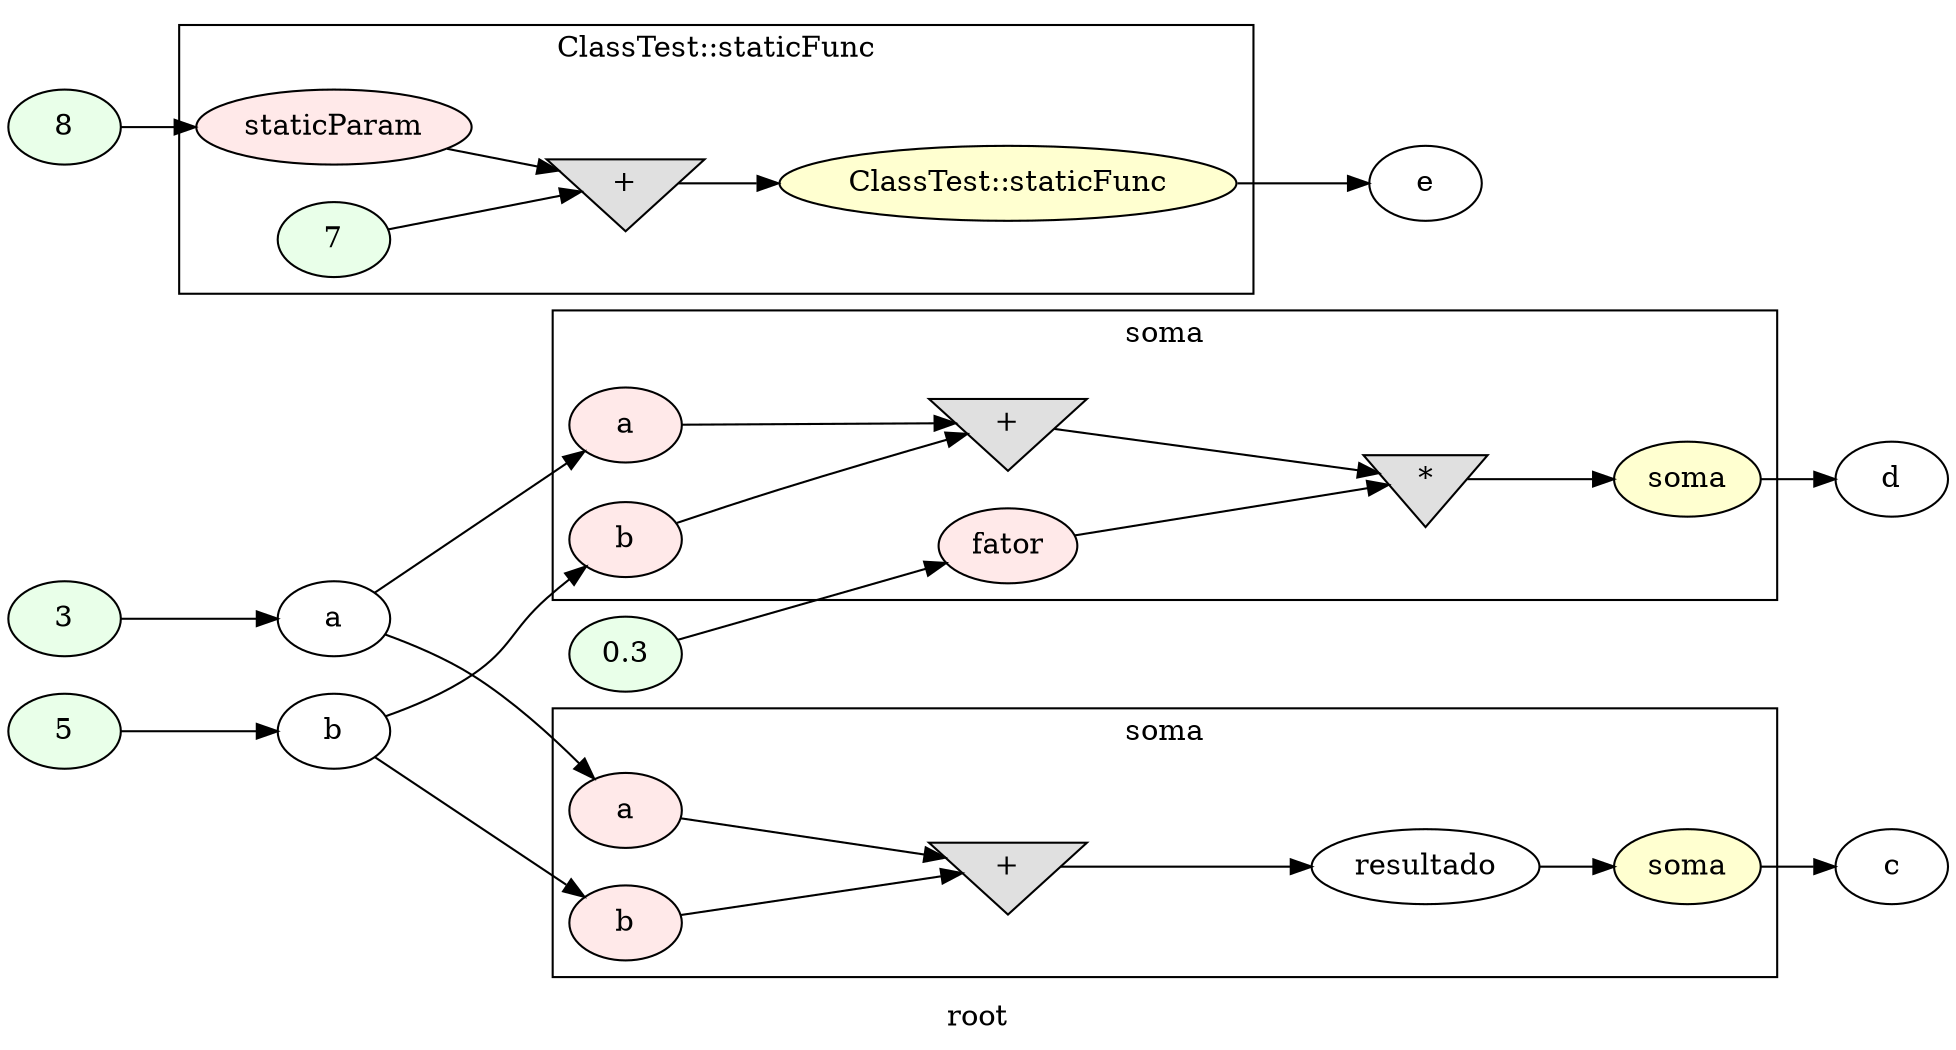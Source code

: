digraph G
{
rankdir=LR;
label = "root";
	node_000016 [ label = "3", style=filled, fillcolor="#E9FFE9", startingline=25 ]
	node_000017 [ label = "a", startingline=25 ]
	node_000018 [ label = "5", style=filled, fillcolor="#E9FFE9", startingline=26 ]
	node_000019 [ label = "b", startingline=26 ]
	node_000025 [ label = "c", startingline=27 ]
	node_000026 [ label = "0.3", style=filled, fillcolor="#E9FFE9", startingline=29 ]
	node_000033 [ label = "d", startingline=29 ]
	node_000034 [ label = "8", style=filled, fillcolor="#E9FFE9", startingline=31 ]
	node_000039 [ label = "e", startingline=31 ]
subgraph cluster_1 {
label = "soma";
parent = "G";
startingline = 27;
	node_000020 [ label = "a", style=filled, fillcolor="#FFE9E9", startingline=2 ]
	node_000021 [ label = "b", style=filled, fillcolor="#FFE9E9", startingline=2 ]
	node_000022 [ label = "+", shape=invtriangle, style=filled, fillcolor="#E0E0E0", startingline=5 ]
	node_000023 [ label = "resultado", startingline=5 ]
	node_000024 [ label = "soma", style=filled, fillcolor="#FFFFD0", startingline=6 ]
}
subgraph cluster_2 {
label = "soma";
parent = "G";
startingline = 29;
	node_000027 [ label = "a", style=filled, fillcolor="#FFE9E9", startingline=9 ]
	node_000028 [ label = "b", style=filled, fillcolor="#FFE9E9", startingline=9 ]
	node_000029 [ label = "fator", style=filled, fillcolor="#FFE9E9", startingline=9 ]
	node_000030 [ label = "+", shape=invtriangle, style=filled, fillcolor="#E0E0E0", startingline=11 ]
	node_000031 [ label = "*", shape=invtriangle, style=filled, fillcolor="#E0E0E0", startingline=11 ]
	node_000032 [ label = "soma", style=filled, fillcolor="#FFFFD0", startingline=11 ]
}
subgraph cluster_3 {
label = "ClassTest::staticFunc";
parent = "G";
startingline = 31;
	node_000035 [ label = "staticParam", style=filled, fillcolor="#FFE9E9", startingline=16 ]
	node_000036 [ label = "7", style=filled, fillcolor="#E9FFE9", startingline=18 ]
	node_000037 [ label = "+", shape=invtriangle, style=filled, fillcolor="#E0E0E0", startingline=18 ]
	node_000038 [ label = "ClassTest::staticFunc", style=filled, fillcolor="#FFFFD0", startingline=18 ]
}
	node_000016 -> node_000017
	node_000017 -> node_000020
	node_000017 -> node_000027
	node_000018 -> node_000019
	node_000019 -> node_000021
	node_000019 -> node_000028
	node_000026 -> node_000029
	node_000034 -> node_000035
	node_000020 -> node_000022
	node_000021 -> node_000022
	node_000022 -> node_000023
	node_000023 -> node_000024
	node_000024 -> node_000025
	node_000027 -> node_000030
	node_000028 -> node_000030
	node_000029 -> node_000031
	node_000030 -> node_000031
	node_000031 -> node_000032
	node_000032 -> node_000033
	node_000035 -> node_000037
	node_000036 -> node_000037
	node_000037 -> node_000038
	node_000038 -> node_000039
}
